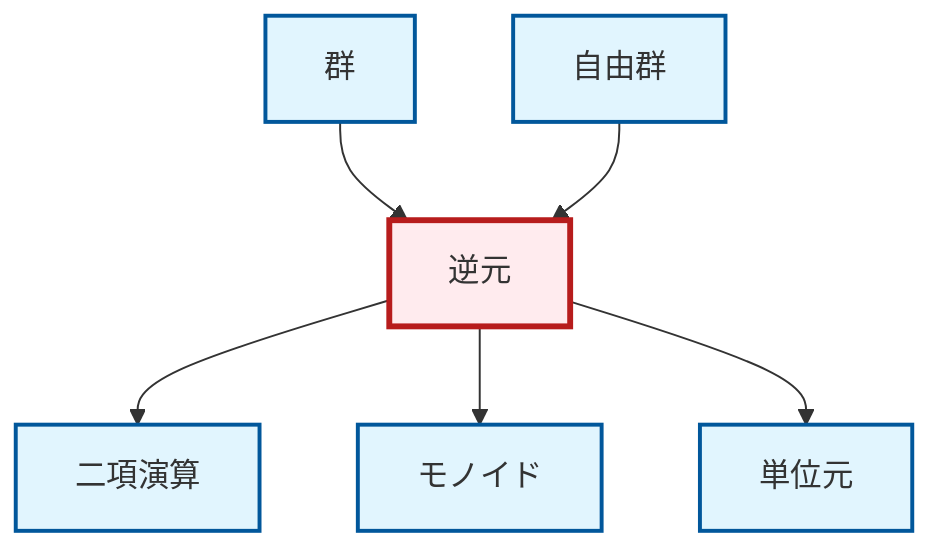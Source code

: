 graph TD
    classDef definition fill:#e1f5fe,stroke:#01579b,stroke-width:2px
    classDef theorem fill:#f3e5f5,stroke:#4a148c,stroke-width:2px
    classDef axiom fill:#fff3e0,stroke:#e65100,stroke-width:2px
    classDef example fill:#e8f5e9,stroke:#1b5e20,stroke-width:2px
    classDef current fill:#ffebee,stroke:#b71c1c,stroke-width:3px
    def-group["群"]:::definition
    def-binary-operation["二項演算"]:::definition
    def-inverse-element["逆元"]:::definition
    def-monoid["モノイド"]:::definition
    def-identity-element["単位元"]:::definition
    def-free-group["自由群"]:::definition
    def-inverse-element --> def-binary-operation
    def-group --> def-inverse-element
    def-free-group --> def-inverse-element
    def-inverse-element --> def-monoid
    def-inverse-element --> def-identity-element
    class def-inverse-element current
